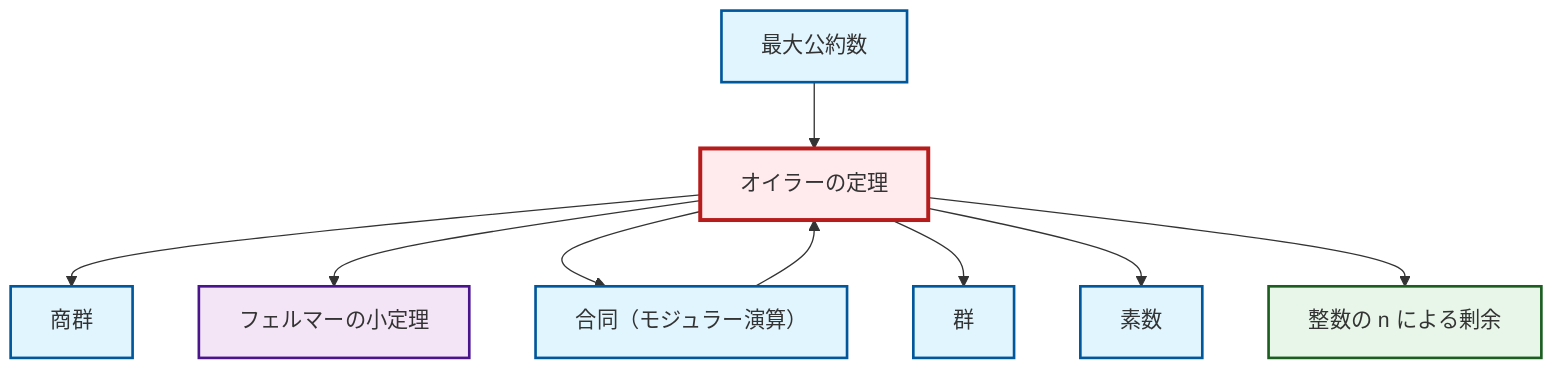 graph TD
    classDef definition fill:#e1f5fe,stroke:#01579b,stroke-width:2px
    classDef theorem fill:#f3e5f5,stroke:#4a148c,stroke-width:2px
    classDef axiom fill:#fff3e0,stroke:#e65100,stroke-width:2px
    classDef example fill:#e8f5e9,stroke:#1b5e20,stroke-width:2px
    classDef current fill:#ffebee,stroke:#b71c1c,stroke-width:3px
    thm-fermat-little["フェルマーの小定理"]:::theorem
    def-gcd["最大公約数"]:::definition
    def-prime["素数"]:::definition
    thm-euler["オイラーの定理"]:::theorem
    ex-quotient-integers-mod-n["整数の n による剰余"]:::example
    def-congruence["合同（モジュラー演算）"]:::definition
    def-group["群"]:::definition
    def-quotient-group["商群"]:::definition
    def-congruence --> thm-euler
    thm-euler --> def-quotient-group
    def-gcd --> thm-euler
    thm-euler --> thm-fermat-little
    thm-euler --> def-congruence
    thm-euler --> def-group
    thm-euler --> def-prime
    thm-euler --> ex-quotient-integers-mod-n
    class thm-euler current